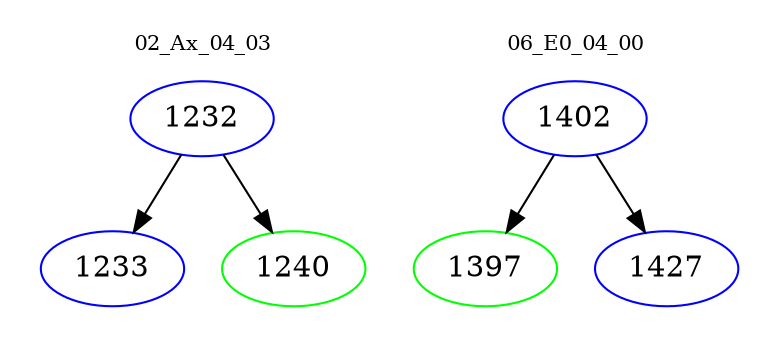 digraph{
subgraph cluster_0 {
color = white
label = "02_Ax_04_03";
fontsize=10;
T0_1232 [label="1232", color="blue"]
T0_1232 -> T0_1233 [color="black"]
T0_1233 [label="1233", color="blue"]
T0_1232 -> T0_1240 [color="black"]
T0_1240 [label="1240", color="green"]
}
subgraph cluster_1 {
color = white
label = "06_E0_04_00";
fontsize=10;
T1_1402 [label="1402", color="blue"]
T1_1402 -> T1_1397 [color="black"]
T1_1397 [label="1397", color="green"]
T1_1402 -> T1_1427 [color="black"]
T1_1427 [label="1427", color="blue"]
}
}
